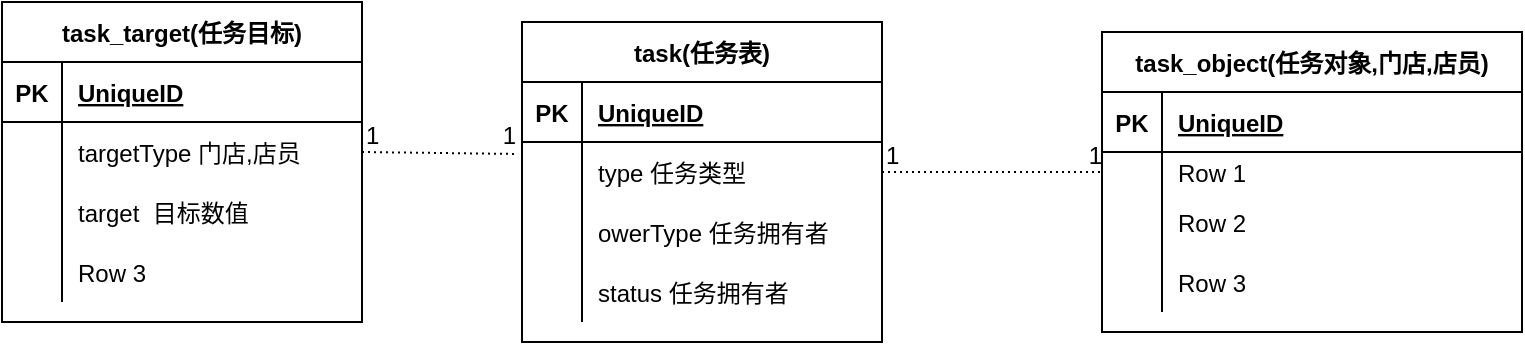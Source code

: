 <mxfile version="18.1.3" type="github">
  <diagram name="Page-1" id="efa7a0a1-bf9b-a30e-e6df-94a7791c09e9">
    <mxGraphModel dx="1422" dy="862" grid="1" gridSize="10" guides="1" tooltips="1" connect="1" arrows="1" fold="1" page="1" pageScale="1" pageWidth="826" pageHeight="1169" background="none" math="0" shadow="0">
      <root>
        <mxCell id="0" />
        <mxCell id="1" parent="0" />
        <mxCell id="JYyuM8xNc9RvH2jYe3wn-127" value="task(任务表)" style="shape=table;startSize=30;container=1;collapsible=1;childLayout=tableLayout;fixedRows=1;rowLines=0;fontStyle=1;align=center;resizeLast=1;" vertex="1" parent="1">
          <mxGeometry x="290" y="180" width="180" height="160" as="geometry" />
        </mxCell>
        <mxCell id="JYyuM8xNc9RvH2jYe3wn-128" value="" style="shape=tableRow;horizontal=0;startSize=0;swimlaneHead=0;swimlaneBody=0;fillColor=none;collapsible=0;dropTarget=0;points=[[0,0.5],[1,0.5]];portConstraint=eastwest;top=0;left=0;right=0;bottom=1;" vertex="1" parent="JYyuM8xNc9RvH2jYe3wn-127">
          <mxGeometry y="30" width="180" height="30" as="geometry" />
        </mxCell>
        <mxCell id="JYyuM8xNc9RvH2jYe3wn-129" value="PK" style="shape=partialRectangle;connectable=0;fillColor=none;top=0;left=0;bottom=0;right=0;fontStyle=1;overflow=hidden;" vertex="1" parent="JYyuM8xNc9RvH2jYe3wn-128">
          <mxGeometry width="30" height="30" as="geometry">
            <mxRectangle width="30" height="30" as="alternateBounds" />
          </mxGeometry>
        </mxCell>
        <mxCell id="JYyuM8xNc9RvH2jYe3wn-130" value="UniqueID" style="shape=partialRectangle;connectable=0;fillColor=none;top=0;left=0;bottom=0;right=0;align=left;spacingLeft=6;fontStyle=5;overflow=hidden;" vertex="1" parent="JYyuM8xNc9RvH2jYe3wn-128">
          <mxGeometry x="30" width="150" height="30" as="geometry">
            <mxRectangle width="150" height="30" as="alternateBounds" />
          </mxGeometry>
        </mxCell>
        <mxCell id="JYyuM8xNc9RvH2jYe3wn-131" value="" style="shape=tableRow;horizontal=0;startSize=0;swimlaneHead=0;swimlaneBody=0;fillColor=none;collapsible=0;dropTarget=0;points=[[0,0.5],[1,0.5]];portConstraint=eastwest;top=0;left=0;right=0;bottom=0;" vertex="1" parent="JYyuM8xNc9RvH2jYe3wn-127">
          <mxGeometry y="60" width="180" height="30" as="geometry" />
        </mxCell>
        <mxCell id="JYyuM8xNc9RvH2jYe3wn-132" value="" style="shape=partialRectangle;connectable=0;fillColor=none;top=0;left=0;bottom=0;right=0;editable=1;overflow=hidden;" vertex="1" parent="JYyuM8xNc9RvH2jYe3wn-131">
          <mxGeometry width="30" height="30" as="geometry">
            <mxRectangle width="30" height="30" as="alternateBounds" />
          </mxGeometry>
        </mxCell>
        <mxCell id="JYyuM8xNc9RvH2jYe3wn-133" value="type 任务类型" style="shape=partialRectangle;connectable=0;fillColor=none;top=0;left=0;bottom=0;right=0;align=left;spacingLeft=6;overflow=hidden;" vertex="1" parent="JYyuM8xNc9RvH2jYe3wn-131">
          <mxGeometry x="30" width="150" height="30" as="geometry">
            <mxRectangle width="150" height="30" as="alternateBounds" />
          </mxGeometry>
        </mxCell>
        <mxCell id="JYyuM8xNc9RvH2jYe3wn-134" value="" style="shape=tableRow;horizontal=0;startSize=0;swimlaneHead=0;swimlaneBody=0;fillColor=none;collapsible=0;dropTarget=0;points=[[0,0.5],[1,0.5]];portConstraint=eastwest;top=0;left=0;right=0;bottom=0;" vertex="1" parent="JYyuM8xNc9RvH2jYe3wn-127">
          <mxGeometry y="90" width="180" height="30" as="geometry" />
        </mxCell>
        <mxCell id="JYyuM8xNc9RvH2jYe3wn-135" value="" style="shape=partialRectangle;connectable=0;fillColor=none;top=0;left=0;bottom=0;right=0;editable=1;overflow=hidden;" vertex="1" parent="JYyuM8xNc9RvH2jYe3wn-134">
          <mxGeometry width="30" height="30" as="geometry">
            <mxRectangle width="30" height="30" as="alternateBounds" />
          </mxGeometry>
        </mxCell>
        <mxCell id="JYyuM8xNc9RvH2jYe3wn-136" value="owerType 任务拥有者" style="shape=partialRectangle;connectable=0;fillColor=none;top=0;left=0;bottom=0;right=0;align=left;spacingLeft=6;overflow=hidden;" vertex="1" parent="JYyuM8xNc9RvH2jYe3wn-134">
          <mxGeometry x="30" width="150" height="30" as="geometry">
            <mxRectangle width="150" height="30" as="alternateBounds" />
          </mxGeometry>
        </mxCell>
        <mxCell id="JYyuM8xNc9RvH2jYe3wn-137" value="" style="shape=tableRow;horizontal=0;startSize=0;swimlaneHead=0;swimlaneBody=0;fillColor=none;collapsible=0;dropTarget=0;points=[[0,0.5],[1,0.5]];portConstraint=eastwest;top=0;left=0;right=0;bottom=0;" vertex="1" parent="JYyuM8xNc9RvH2jYe3wn-127">
          <mxGeometry y="120" width="180" height="30" as="geometry" />
        </mxCell>
        <mxCell id="JYyuM8xNc9RvH2jYe3wn-138" value="" style="shape=partialRectangle;connectable=0;fillColor=none;top=0;left=0;bottom=0;right=0;editable=1;overflow=hidden;" vertex="1" parent="JYyuM8xNc9RvH2jYe3wn-137">
          <mxGeometry width="30" height="30" as="geometry">
            <mxRectangle width="30" height="30" as="alternateBounds" />
          </mxGeometry>
        </mxCell>
        <mxCell id="JYyuM8xNc9RvH2jYe3wn-139" value="status 任务拥有者" style="shape=partialRectangle;connectable=0;fillColor=none;top=0;left=0;bottom=0;right=0;align=left;spacingLeft=6;overflow=hidden;" vertex="1" parent="JYyuM8xNc9RvH2jYe3wn-137">
          <mxGeometry x="30" width="150" height="30" as="geometry">
            <mxRectangle width="150" height="30" as="alternateBounds" />
          </mxGeometry>
        </mxCell>
        <mxCell id="JYyuM8xNc9RvH2jYe3wn-140" value="task_object(任务对象,门店,店员)" style="shape=table;startSize=30;container=1;collapsible=1;childLayout=tableLayout;fixedRows=1;rowLines=0;fontStyle=1;align=center;resizeLast=1;" vertex="1" parent="1">
          <mxGeometry x="580" y="185" width="210" height="150" as="geometry" />
        </mxCell>
        <mxCell id="JYyuM8xNc9RvH2jYe3wn-141" value="" style="shape=tableRow;horizontal=0;startSize=0;swimlaneHead=0;swimlaneBody=0;fillColor=none;collapsible=0;dropTarget=0;points=[[0,0.5],[1,0.5]];portConstraint=eastwest;top=0;left=0;right=0;bottom=1;" vertex="1" parent="JYyuM8xNc9RvH2jYe3wn-140">
          <mxGeometry y="30" width="210" height="30" as="geometry" />
        </mxCell>
        <mxCell id="JYyuM8xNc9RvH2jYe3wn-142" value="PK" style="shape=partialRectangle;connectable=0;fillColor=none;top=0;left=0;bottom=0;right=0;fontStyle=1;overflow=hidden;" vertex="1" parent="JYyuM8xNc9RvH2jYe3wn-141">
          <mxGeometry width="30" height="30" as="geometry">
            <mxRectangle width="30" height="30" as="alternateBounds" />
          </mxGeometry>
        </mxCell>
        <mxCell id="JYyuM8xNc9RvH2jYe3wn-143" value="UniqueID" style="shape=partialRectangle;connectable=0;fillColor=none;top=0;left=0;bottom=0;right=0;align=left;spacingLeft=6;fontStyle=5;overflow=hidden;" vertex="1" parent="JYyuM8xNc9RvH2jYe3wn-141">
          <mxGeometry x="30" width="180" height="30" as="geometry">
            <mxRectangle width="180" height="30" as="alternateBounds" />
          </mxGeometry>
        </mxCell>
        <mxCell id="JYyuM8xNc9RvH2jYe3wn-144" value="" style="shape=tableRow;horizontal=0;startSize=0;swimlaneHead=0;swimlaneBody=0;fillColor=none;collapsible=0;dropTarget=0;points=[[0,0.5],[1,0.5]];portConstraint=eastwest;top=0;left=0;right=0;bottom=0;" vertex="1" parent="JYyuM8xNc9RvH2jYe3wn-140">
          <mxGeometry y="60" width="210" height="20" as="geometry" />
        </mxCell>
        <mxCell id="JYyuM8xNc9RvH2jYe3wn-145" value="" style="shape=partialRectangle;connectable=0;fillColor=none;top=0;left=0;bottom=0;right=0;editable=1;overflow=hidden;" vertex="1" parent="JYyuM8xNc9RvH2jYe3wn-144">
          <mxGeometry width="30" height="20" as="geometry">
            <mxRectangle width="30" height="20" as="alternateBounds" />
          </mxGeometry>
        </mxCell>
        <mxCell id="JYyuM8xNc9RvH2jYe3wn-146" value="Row 1" style="shape=partialRectangle;connectable=0;fillColor=none;top=0;left=0;bottom=0;right=0;align=left;spacingLeft=6;overflow=hidden;" vertex="1" parent="JYyuM8xNc9RvH2jYe3wn-144">
          <mxGeometry x="30" width="180" height="20" as="geometry">
            <mxRectangle width="180" height="20" as="alternateBounds" />
          </mxGeometry>
        </mxCell>
        <mxCell id="JYyuM8xNc9RvH2jYe3wn-147" value="" style="shape=tableRow;horizontal=0;startSize=0;swimlaneHead=0;swimlaneBody=0;fillColor=none;collapsible=0;dropTarget=0;points=[[0,0.5],[1,0.5]];portConstraint=eastwest;top=0;left=0;right=0;bottom=0;" vertex="1" parent="JYyuM8xNc9RvH2jYe3wn-140">
          <mxGeometry y="80" width="210" height="30" as="geometry" />
        </mxCell>
        <mxCell id="JYyuM8xNc9RvH2jYe3wn-148" value="" style="shape=partialRectangle;connectable=0;fillColor=none;top=0;left=0;bottom=0;right=0;editable=1;overflow=hidden;" vertex="1" parent="JYyuM8xNc9RvH2jYe3wn-147">
          <mxGeometry width="30" height="30" as="geometry">
            <mxRectangle width="30" height="30" as="alternateBounds" />
          </mxGeometry>
        </mxCell>
        <mxCell id="JYyuM8xNc9RvH2jYe3wn-149" value="Row 2" style="shape=partialRectangle;connectable=0;fillColor=none;top=0;left=0;bottom=0;right=0;align=left;spacingLeft=6;overflow=hidden;" vertex="1" parent="JYyuM8xNc9RvH2jYe3wn-147">
          <mxGeometry x="30" width="180" height="30" as="geometry">
            <mxRectangle width="180" height="30" as="alternateBounds" />
          </mxGeometry>
        </mxCell>
        <mxCell id="JYyuM8xNc9RvH2jYe3wn-150" value="" style="shape=tableRow;horizontal=0;startSize=0;swimlaneHead=0;swimlaneBody=0;fillColor=none;collapsible=0;dropTarget=0;points=[[0,0.5],[1,0.5]];portConstraint=eastwest;top=0;left=0;right=0;bottom=0;" vertex="1" parent="JYyuM8xNc9RvH2jYe3wn-140">
          <mxGeometry y="110" width="210" height="30" as="geometry" />
        </mxCell>
        <mxCell id="JYyuM8xNc9RvH2jYe3wn-151" value="" style="shape=partialRectangle;connectable=0;fillColor=none;top=0;left=0;bottom=0;right=0;editable=1;overflow=hidden;" vertex="1" parent="JYyuM8xNc9RvH2jYe3wn-150">
          <mxGeometry width="30" height="30" as="geometry">
            <mxRectangle width="30" height="30" as="alternateBounds" />
          </mxGeometry>
        </mxCell>
        <mxCell id="JYyuM8xNc9RvH2jYe3wn-152" value="Row 3" style="shape=partialRectangle;connectable=0;fillColor=none;top=0;left=0;bottom=0;right=0;align=left;spacingLeft=6;overflow=hidden;" vertex="1" parent="JYyuM8xNc9RvH2jYe3wn-150">
          <mxGeometry x="30" width="180" height="30" as="geometry">
            <mxRectangle width="180" height="30" as="alternateBounds" />
          </mxGeometry>
        </mxCell>
        <mxCell id="JYyuM8xNc9RvH2jYe3wn-153" value="task_target(任务目标)" style="shape=table;startSize=30;container=1;collapsible=1;childLayout=tableLayout;fixedRows=1;rowLines=0;fontStyle=1;align=center;resizeLast=1;" vertex="1" parent="1">
          <mxGeometry x="30" y="170" width="180" height="160" as="geometry" />
        </mxCell>
        <mxCell id="JYyuM8xNc9RvH2jYe3wn-154" value="" style="shape=tableRow;horizontal=0;startSize=0;swimlaneHead=0;swimlaneBody=0;fillColor=none;collapsible=0;dropTarget=0;points=[[0,0.5],[1,0.5]];portConstraint=eastwest;top=0;left=0;right=0;bottom=1;" vertex="1" parent="JYyuM8xNc9RvH2jYe3wn-153">
          <mxGeometry y="30" width="180" height="30" as="geometry" />
        </mxCell>
        <mxCell id="JYyuM8xNc9RvH2jYe3wn-155" value="PK" style="shape=partialRectangle;connectable=0;fillColor=none;top=0;left=0;bottom=0;right=0;fontStyle=1;overflow=hidden;" vertex="1" parent="JYyuM8xNc9RvH2jYe3wn-154">
          <mxGeometry width="30" height="30" as="geometry">
            <mxRectangle width="30" height="30" as="alternateBounds" />
          </mxGeometry>
        </mxCell>
        <mxCell id="JYyuM8xNc9RvH2jYe3wn-156" value="UniqueID" style="shape=partialRectangle;connectable=0;fillColor=none;top=0;left=0;bottom=0;right=0;align=left;spacingLeft=6;fontStyle=5;overflow=hidden;" vertex="1" parent="JYyuM8xNc9RvH2jYe3wn-154">
          <mxGeometry x="30" width="150" height="30" as="geometry">
            <mxRectangle width="150" height="30" as="alternateBounds" />
          </mxGeometry>
        </mxCell>
        <mxCell id="JYyuM8xNc9RvH2jYe3wn-157" value="" style="shape=tableRow;horizontal=0;startSize=0;swimlaneHead=0;swimlaneBody=0;fillColor=none;collapsible=0;dropTarget=0;points=[[0,0.5],[1,0.5]];portConstraint=eastwest;top=0;left=0;right=0;bottom=0;" vertex="1" parent="JYyuM8xNc9RvH2jYe3wn-153">
          <mxGeometry y="60" width="180" height="30" as="geometry" />
        </mxCell>
        <mxCell id="JYyuM8xNc9RvH2jYe3wn-158" value="" style="shape=partialRectangle;connectable=0;fillColor=none;top=0;left=0;bottom=0;right=0;editable=1;overflow=hidden;" vertex="1" parent="JYyuM8xNc9RvH2jYe3wn-157">
          <mxGeometry width="30" height="30" as="geometry">
            <mxRectangle width="30" height="30" as="alternateBounds" />
          </mxGeometry>
        </mxCell>
        <mxCell id="JYyuM8xNc9RvH2jYe3wn-159" value="targetType 门店,店员" style="shape=partialRectangle;connectable=0;fillColor=none;top=0;left=0;bottom=0;right=0;align=left;spacingLeft=6;overflow=hidden;" vertex="1" parent="JYyuM8xNc9RvH2jYe3wn-157">
          <mxGeometry x="30" width="150" height="30" as="geometry">
            <mxRectangle width="150" height="30" as="alternateBounds" />
          </mxGeometry>
        </mxCell>
        <mxCell id="JYyuM8xNc9RvH2jYe3wn-160" value="" style="shape=tableRow;horizontal=0;startSize=0;swimlaneHead=0;swimlaneBody=0;fillColor=none;collapsible=0;dropTarget=0;points=[[0,0.5],[1,0.5]];portConstraint=eastwest;top=0;left=0;right=0;bottom=0;" vertex="1" parent="JYyuM8xNc9RvH2jYe3wn-153">
          <mxGeometry y="90" width="180" height="30" as="geometry" />
        </mxCell>
        <mxCell id="JYyuM8xNc9RvH2jYe3wn-161" value="" style="shape=partialRectangle;connectable=0;fillColor=none;top=0;left=0;bottom=0;right=0;editable=1;overflow=hidden;" vertex="1" parent="JYyuM8xNc9RvH2jYe3wn-160">
          <mxGeometry width="30" height="30" as="geometry">
            <mxRectangle width="30" height="30" as="alternateBounds" />
          </mxGeometry>
        </mxCell>
        <mxCell id="JYyuM8xNc9RvH2jYe3wn-162" value="target  目标数值" style="shape=partialRectangle;connectable=0;fillColor=none;top=0;left=0;bottom=0;right=0;align=left;spacingLeft=6;overflow=hidden;" vertex="1" parent="JYyuM8xNc9RvH2jYe3wn-160">
          <mxGeometry x="30" width="150" height="30" as="geometry">
            <mxRectangle width="150" height="30" as="alternateBounds" />
          </mxGeometry>
        </mxCell>
        <mxCell id="JYyuM8xNc9RvH2jYe3wn-163" value="" style="shape=tableRow;horizontal=0;startSize=0;swimlaneHead=0;swimlaneBody=0;fillColor=none;collapsible=0;dropTarget=0;points=[[0,0.5],[1,0.5]];portConstraint=eastwest;top=0;left=0;right=0;bottom=0;" vertex="1" parent="JYyuM8xNc9RvH2jYe3wn-153">
          <mxGeometry y="120" width="180" height="30" as="geometry" />
        </mxCell>
        <mxCell id="JYyuM8xNc9RvH2jYe3wn-164" value="" style="shape=partialRectangle;connectable=0;fillColor=none;top=0;left=0;bottom=0;right=0;editable=1;overflow=hidden;" vertex="1" parent="JYyuM8xNc9RvH2jYe3wn-163">
          <mxGeometry width="30" height="30" as="geometry">
            <mxRectangle width="30" height="30" as="alternateBounds" />
          </mxGeometry>
        </mxCell>
        <mxCell id="JYyuM8xNc9RvH2jYe3wn-165" value="Row 3" style="shape=partialRectangle;connectable=0;fillColor=none;top=0;left=0;bottom=0;right=0;align=left;spacingLeft=6;overflow=hidden;" vertex="1" parent="JYyuM8xNc9RvH2jYe3wn-163">
          <mxGeometry x="30" width="150" height="30" as="geometry">
            <mxRectangle width="150" height="30" as="alternateBounds" />
          </mxGeometry>
        </mxCell>
        <mxCell id="JYyuM8xNc9RvH2jYe3wn-166" value="" style="endArrow=none;html=1;rounded=0;dashed=1;dashPattern=1 2;exitX=1;exitY=0.5;exitDx=0;exitDy=0;entryX=-0.011;entryY=0.2;entryDx=0;entryDy=0;entryPerimeter=0;" edge="1" parent="1" source="JYyuM8xNc9RvH2jYe3wn-157" target="JYyuM8xNc9RvH2jYe3wn-131">
          <mxGeometry relative="1" as="geometry">
            <mxPoint x="280" y="249.5" as="sourcePoint" />
            <mxPoint x="440" y="249.5" as="targetPoint" />
          </mxGeometry>
        </mxCell>
        <mxCell id="JYyuM8xNc9RvH2jYe3wn-167" value="1" style="resizable=0;html=1;align=left;verticalAlign=bottom;" connectable="0" vertex="1" parent="JYyuM8xNc9RvH2jYe3wn-166">
          <mxGeometry x="-1" relative="1" as="geometry" />
        </mxCell>
        <mxCell id="JYyuM8xNc9RvH2jYe3wn-168" value="1" style="resizable=0;html=1;align=right;verticalAlign=bottom;" connectable="0" vertex="1" parent="JYyuM8xNc9RvH2jYe3wn-166">
          <mxGeometry x="1" relative="1" as="geometry" />
        </mxCell>
        <mxCell id="JYyuM8xNc9RvH2jYe3wn-172" value="" style="endArrow=none;html=1;rounded=0;dashed=1;dashPattern=1 2;entryX=0;entryY=0.5;entryDx=0;entryDy=0;exitX=1;exitY=0.5;exitDx=0;exitDy=0;" edge="1" parent="1" source="JYyuM8xNc9RvH2jYe3wn-131" target="JYyuM8xNc9RvH2jYe3wn-144">
          <mxGeometry relative="1" as="geometry">
            <mxPoint x="420" y="250" as="sourcePoint" />
            <mxPoint x="580" y="250" as="targetPoint" />
          </mxGeometry>
        </mxCell>
        <mxCell id="JYyuM8xNc9RvH2jYe3wn-173" value="1" style="resizable=0;html=1;align=left;verticalAlign=bottom;" connectable="0" vertex="1" parent="JYyuM8xNc9RvH2jYe3wn-172">
          <mxGeometry x="-1" relative="1" as="geometry" />
        </mxCell>
        <mxCell id="JYyuM8xNc9RvH2jYe3wn-174" value="1" style="resizable=0;html=1;align=right;verticalAlign=bottom;" connectable="0" vertex="1" parent="JYyuM8xNc9RvH2jYe3wn-172">
          <mxGeometry x="1" relative="1" as="geometry" />
        </mxCell>
      </root>
    </mxGraphModel>
  </diagram>
</mxfile>
